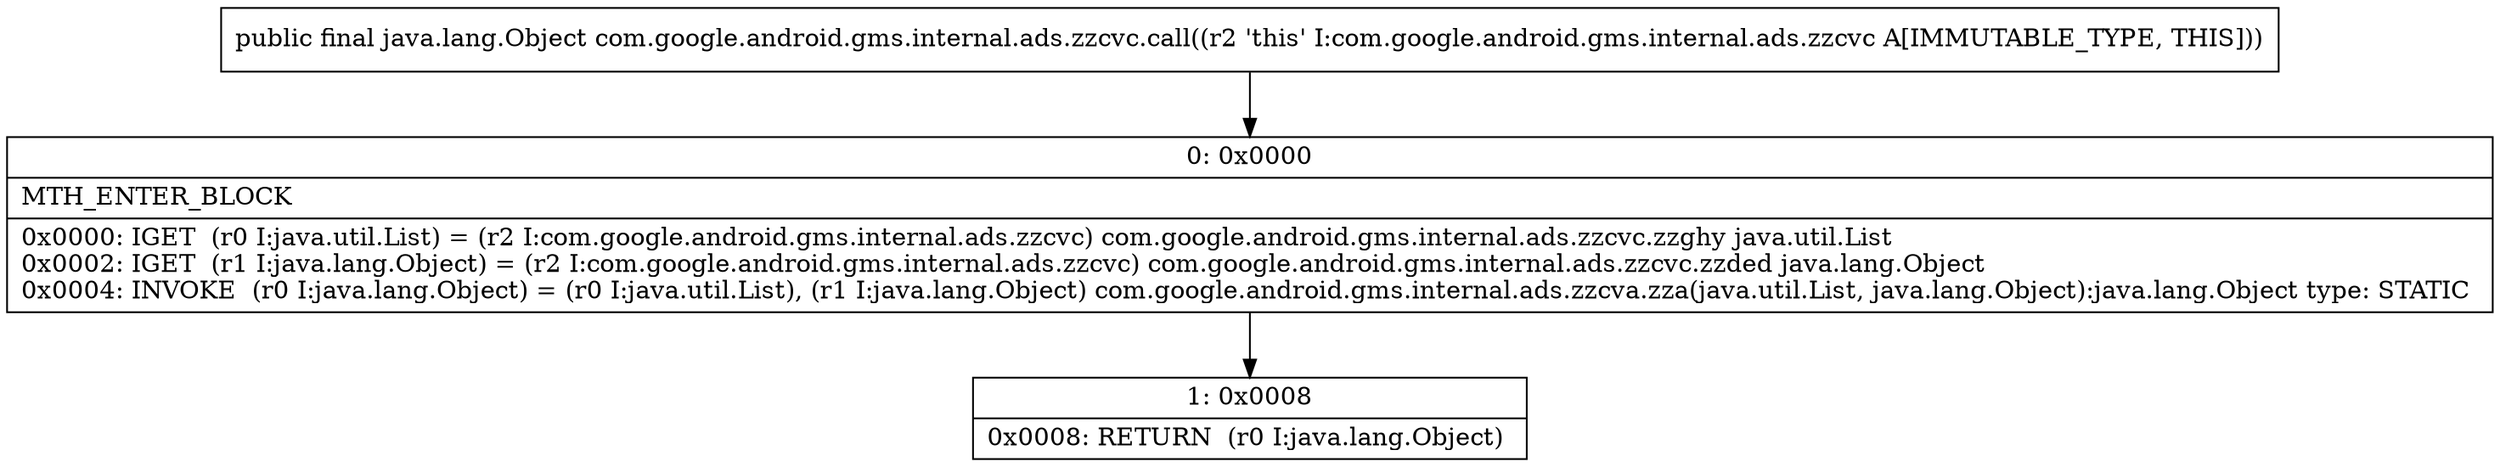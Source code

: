 digraph "CFG forcom.google.android.gms.internal.ads.zzcvc.call()Ljava\/lang\/Object;" {
Node_0 [shape=record,label="{0\:\ 0x0000|MTH_ENTER_BLOCK\l|0x0000: IGET  (r0 I:java.util.List) = (r2 I:com.google.android.gms.internal.ads.zzcvc) com.google.android.gms.internal.ads.zzcvc.zzghy java.util.List \l0x0002: IGET  (r1 I:java.lang.Object) = (r2 I:com.google.android.gms.internal.ads.zzcvc) com.google.android.gms.internal.ads.zzcvc.zzded java.lang.Object \l0x0004: INVOKE  (r0 I:java.lang.Object) = (r0 I:java.util.List), (r1 I:java.lang.Object) com.google.android.gms.internal.ads.zzcva.zza(java.util.List, java.lang.Object):java.lang.Object type: STATIC \l}"];
Node_1 [shape=record,label="{1\:\ 0x0008|0x0008: RETURN  (r0 I:java.lang.Object) \l}"];
MethodNode[shape=record,label="{public final java.lang.Object com.google.android.gms.internal.ads.zzcvc.call((r2 'this' I:com.google.android.gms.internal.ads.zzcvc A[IMMUTABLE_TYPE, THIS])) }"];
MethodNode -> Node_0;
Node_0 -> Node_1;
}

